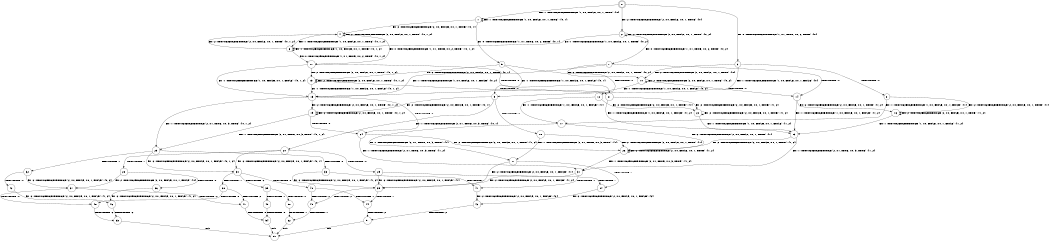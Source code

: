 digraph BCG {
size = "7, 10.5";
center = TRUE;
node [shape = circle];
0 [peripheries = 2];
0 -> 1 [label = "EX !1 !ATOMIC_EXCH_BRANCH (1, +0, FALSE, +0, 1, TRUE) !{0}"];
0 -> 2 [label = "EX !2 !ATOMIC_EXCH_BRANCH (2, +0, FALSE, +0, 1, TRUE) !{0}"];
0 -> 3 [label = "EX !0 !ATOMIC_EXCH_BRANCH (1, +1, TRUE, +0, 2, TRUE) !{0}"];
1 -> 4 [label = "EX !2 !ATOMIC_EXCH_BRANCH (2, +0, FALSE, +0, 1, TRUE) !{0, 1}"];
1 -> 5 [label = "EX !0 !ATOMIC_EXCH_BRANCH (1, +1, TRUE, +0, 2, TRUE) !{0, 1}"];
1 -> 1 [label = "EX !1 !ATOMIC_EXCH_BRANCH (1, +0, FALSE, +0, 1, TRUE) !{0, 1}"];
2 -> 6 [label = "EX !1 !ATOMIC_EXCH_BRANCH (1, +0, FALSE, +0, 1, TRUE) !{0, 2}"];
2 -> 7 [label = "EX !0 !ATOMIC_EXCH_BRANCH (1, +1, TRUE, +0, 2, TRUE) !{0, 2}"];
2 -> 2 [label = "EX !2 !ATOMIC_EXCH_BRANCH (2, +0, FALSE, +0, 1, TRUE) !{0, 2}"];
3 -> 8 [label = "TERMINATE !0"];
3 -> 9 [label = "EX !1 !ATOMIC_EXCH_BRANCH (1, +0, FALSE, +0, 1, FALSE) !{0}"];
3 -> 10 [label = "EX !2 !ATOMIC_EXCH_BRANCH (2, +0, FALSE, +0, 1, TRUE) !{0}"];
4 -> 11 [label = "EX !0 !ATOMIC_EXCH_BRANCH (1, +1, TRUE, +0, 2, TRUE) !{0, 1, 2}"];
4 -> 4 [label = "EX !2 !ATOMIC_EXCH_BRANCH (2, +0, FALSE, +0, 1, TRUE) !{0, 1, 2}"];
4 -> 6 [label = "EX !1 !ATOMIC_EXCH_BRANCH (1, +0, FALSE, +0, 1, TRUE) !{0, 1, 2}"];
5 -> 12 [label = "TERMINATE !0"];
5 -> 13 [label = "EX !2 !ATOMIC_EXCH_BRANCH (2, +0, FALSE, +0, 1, TRUE) !{0, 1}"];
5 -> 9 [label = "EX !1 !ATOMIC_EXCH_BRANCH (1, +0, FALSE, +0, 1, FALSE) !{0, 1}"];
6 -> 11 [label = "EX !0 !ATOMIC_EXCH_BRANCH (1, +1, TRUE, +0, 2, TRUE) !{0, 1, 2}"];
6 -> 4 [label = "EX !2 !ATOMIC_EXCH_BRANCH (2, +0, FALSE, +0, 1, TRUE) !{0, 1, 2}"];
6 -> 6 [label = "EX !1 !ATOMIC_EXCH_BRANCH (1, +0, FALSE, +0, 1, TRUE) !{0, 1, 2}"];
7 -> 14 [label = "TERMINATE !0"];
7 -> 15 [label = "EX !1 !ATOMIC_EXCH_BRANCH (1, +0, FALSE, +0, 1, FALSE) !{0, 2}"];
7 -> 10 [label = "EX !2 !ATOMIC_EXCH_BRANCH (2, +0, FALSE, +0, 1, TRUE) !{0, 2}"];
8 -> 16 [label = "EX !2 !ATOMIC_EXCH_BRANCH (2, +0, FALSE, +0, 1, TRUE) !{1}"];
8 -> 17 [label = "EX !1 !ATOMIC_EXCH_BRANCH (1, +0, FALSE, +0, 1, FALSE) !{1}"];
9 -> 18 [label = "TERMINATE !0"];
9 -> 19 [label = "EX !2 !ATOMIC_EXCH_BRANCH (2, +0, FALSE, +0, 1, TRUE) !{0, 1}"];
9 -> 20 [label = "EX !1 !ATOMIC_EXCH_BRANCH (2, +1, TRUE, +0, 3, TRUE) !{0, 1}"];
10 -> 14 [label = "TERMINATE !0"];
10 -> 15 [label = "EX !1 !ATOMIC_EXCH_BRANCH (1, +0, FALSE, +0, 1, FALSE) !{0, 2}"];
10 -> 10 [label = "EX !2 !ATOMIC_EXCH_BRANCH (2, +0, FALSE, +0, 1, TRUE) !{0, 2}"];
11 -> 21 [label = "TERMINATE !0"];
11 -> 13 [label = "EX !2 !ATOMIC_EXCH_BRANCH (2, +0, FALSE, +0, 1, TRUE) !{0, 1, 2}"];
11 -> 15 [label = "EX !1 !ATOMIC_EXCH_BRANCH (1, +0, FALSE, +0, 1, FALSE) !{0, 1, 2}"];
12 -> 22 [label = "EX !2 !ATOMIC_EXCH_BRANCH (2, +0, FALSE, +0, 1, TRUE) !{1}"];
12 -> 17 [label = "EX !1 !ATOMIC_EXCH_BRANCH (1, +0, FALSE, +0, 1, FALSE) !{1}"];
13 -> 21 [label = "TERMINATE !0"];
13 -> 13 [label = "EX !2 !ATOMIC_EXCH_BRANCH (2, +0, FALSE, +0, 1, TRUE) !{0, 1, 2}"];
13 -> 15 [label = "EX !1 !ATOMIC_EXCH_BRANCH (1, +0, FALSE, +0, 1, FALSE) !{0, 1, 2}"];
14 -> 23 [label = "EX !1 !ATOMIC_EXCH_BRANCH (1, +0, FALSE, +0, 1, FALSE) !{1, 2}"];
14 -> 16 [label = "EX !2 !ATOMIC_EXCH_BRANCH (2, +0, FALSE, +0, 1, TRUE) !{1, 2}"];
15 -> 24 [label = "TERMINATE !0"];
15 -> 19 [label = "EX !2 !ATOMIC_EXCH_BRANCH (2, +0, FALSE, +0, 1, TRUE) !{0, 1, 2}"];
15 -> 25 [label = "EX !1 !ATOMIC_EXCH_BRANCH (2, +1, TRUE, +0, 3, TRUE) !{0, 1, 2}"];
16 -> 23 [label = "EX !1 !ATOMIC_EXCH_BRANCH (1, +0, FALSE, +0, 1, FALSE) !{1, 2}"];
16 -> 16 [label = "EX !2 !ATOMIC_EXCH_BRANCH (2, +0, FALSE, +0, 1, TRUE) !{1, 2}"];
17 -> 26 [label = "EX !2 !ATOMIC_EXCH_BRANCH (2, +0, FALSE, +0, 1, TRUE) !{1}"];
17 -> 27 [label = "EX !1 !ATOMIC_EXCH_BRANCH (2, +1, TRUE, +0, 3, TRUE) !{1}"];
18 -> 26 [label = "EX !2 !ATOMIC_EXCH_BRANCH (2, +0, FALSE, +0, 1, TRUE) !{1}"];
18 -> 27 [label = "EX !1 !ATOMIC_EXCH_BRANCH (2, +1, TRUE, +0, 3, TRUE) !{1}"];
19 -> 24 [label = "TERMINATE !0"];
19 -> 19 [label = "EX !2 !ATOMIC_EXCH_BRANCH (2, +0, FALSE, +0, 1, TRUE) !{0, 1, 2}"];
19 -> 25 [label = "EX !1 !ATOMIC_EXCH_BRANCH (2, +1, TRUE, +0, 3, TRUE) !{0, 1, 2}"];
20 -> 28 [label = "TERMINATE !1"];
20 -> 29 [label = "TERMINATE !0"];
20 -> 30 [label = "EX !2 !ATOMIC_EXCH_BRANCH (2, +0, FALSE, +0, 1, FALSE) !{0, 1}"];
21 -> 22 [label = "EX !2 !ATOMIC_EXCH_BRANCH (2, +0, FALSE, +0, 1, TRUE) !{1, 2}"];
21 -> 23 [label = "EX !1 !ATOMIC_EXCH_BRANCH (1, +0, FALSE, +0, 1, FALSE) !{1, 2}"];
22 -> 22 [label = "EX !2 !ATOMIC_EXCH_BRANCH (2, +0, FALSE, +0, 1, TRUE) !{1, 2}"];
22 -> 23 [label = "EX !1 !ATOMIC_EXCH_BRANCH (1, +0, FALSE, +0, 1, FALSE) !{1, 2}"];
23 -> 26 [label = "EX !2 !ATOMIC_EXCH_BRANCH (2, +0, FALSE, +0, 1, TRUE) !{1, 2}"];
23 -> 31 [label = "EX !1 !ATOMIC_EXCH_BRANCH (2, +1, TRUE, +0, 3, TRUE) !{1, 2}"];
24 -> 26 [label = "EX !2 !ATOMIC_EXCH_BRANCH (2, +0, FALSE, +0, 1, TRUE) !{1, 2}"];
24 -> 31 [label = "EX !1 !ATOMIC_EXCH_BRANCH (2, +1, TRUE, +0, 3, TRUE) !{1, 2}"];
25 -> 32 [label = "TERMINATE !1"];
25 -> 33 [label = "TERMINATE !0"];
25 -> 30 [label = "EX !2 !ATOMIC_EXCH_BRANCH (2, +0, FALSE, +0, 1, FALSE) !{0, 1, 2}"];
26 -> 26 [label = "EX !2 !ATOMIC_EXCH_BRANCH (2, +0, FALSE, +0, 1, TRUE) !{1, 2}"];
26 -> 31 [label = "EX !1 !ATOMIC_EXCH_BRANCH (2, +1, TRUE, +0, 3, TRUE) !{1, 2}"];
27 -> 34 [label = "TERMINATE !1"];
27 -> 35 [label = "EX !2 !ATOMIC_EXCH_BRANCH (2, +0, FALSE, +0, 1, FALSE) !{1}"];
28 -> 36 [label = "TERMINATE !0"];
28 -> 37 [label = "EX !2 !ATOMIC_EXCH_BRANCH (2, +0, FALSE, +0, 1, FALSE) !{0}"];
29 -> 34 [label = "TERMINATE !1"];
29 -> 35 [label = "EX !2 !ATOMIC_EXCH_BRANCH (2, +0, FALSE, +0, 1, FALSE) !{1}"];
30 -> 38 [label = "TERMINATE !1"];
30 -> 39 [label = "TERMINATE !2"];
30 -> 40 [label = "TERMINATE !0"];
31 -> 41 [label = "TERMINATE !1"];
31 -> 35 [label = "EX !2 !ATOMIC_EXCH_BRANCH (2, +0, FALSE, +0, 1, FALSE) !{1, 2}"];
32 -> 42 [label = "TERMINATE !0"];
32 -> 37 [label = "EX !2 !ATOMIC_EXCH_BRANCH (2, +0, FALSE, +0, 1, FALSE) !{0, 2}"];
33 -> 41 [label = "TERMINATE !1"];
33 -> 35 [label = "EX !2 !ATOMIC_EXCH_BRANCH (2, +0, FALSE, +0, 1, FALSE) !{1, 2}"];
34 -> 43 [label = "EX !2 !ATOMIC_EXCH_BRANCH (2, +0, FALSE, +0, 1, FALSE) !{2}"];
35 -> 44 [label = "TERMINATE !1"];
35 -> 45 [label = "TERMINATE !2"];
36 -> 46 [label = "EX !2 !ATOMIC_EXCH_BRANCH (2, +0, FALSE, +0, 1, FALSE) !{1, 2}"];
37 -> 47 [label = "TERMINATE !2"];
37 -> 48 [label = "TERMINATE !0"];
38 -> 47 [label = "TERMINATE !2"];
38 -> 48 [label = "TERMINATE !0"];
39 -> 49 [label = "TERMINATE !1"];
39 -> 50 [label = "TERMINATE !0"];
40 -> 44 [label = "TERMINATE !1"];
40 -> 45 [label = "TERMINATE !2"];
41 -> 43 [label = "EX !2 !ATOMIC_EXCH_BRANCH (2, +0, FALSE, +0, 1, FALSE) !{2}"];
42 -> 46 [label = "EX !2 !ATOMIC_EXCH_BRANCH (2, +0, FALSE, +0, 1, FALSE) !{1, 2}"];
43 -> 51 [label = "TERMINATE !2"];
44 -> 51 [label = "TERMINATE !2"];
45 -> 52 [label = "TERMINATE !1"];
46 -> 53 [label = "TERMINATE !2"];
47 -> 54 [label = "TERMINATE !0"];
48 -> 53 [label = "TERMINATE !2"];
49 -> 54 [label = "TERMINATE !0"];
50 -> 52 [label = "TERMINATE !1"];
51 -> 55 [label = "exit"];
52 -> 55 [label = "exit"];
53 -> 55 [label = "exit"];
54 -> 55 [label = "exit"];
}
